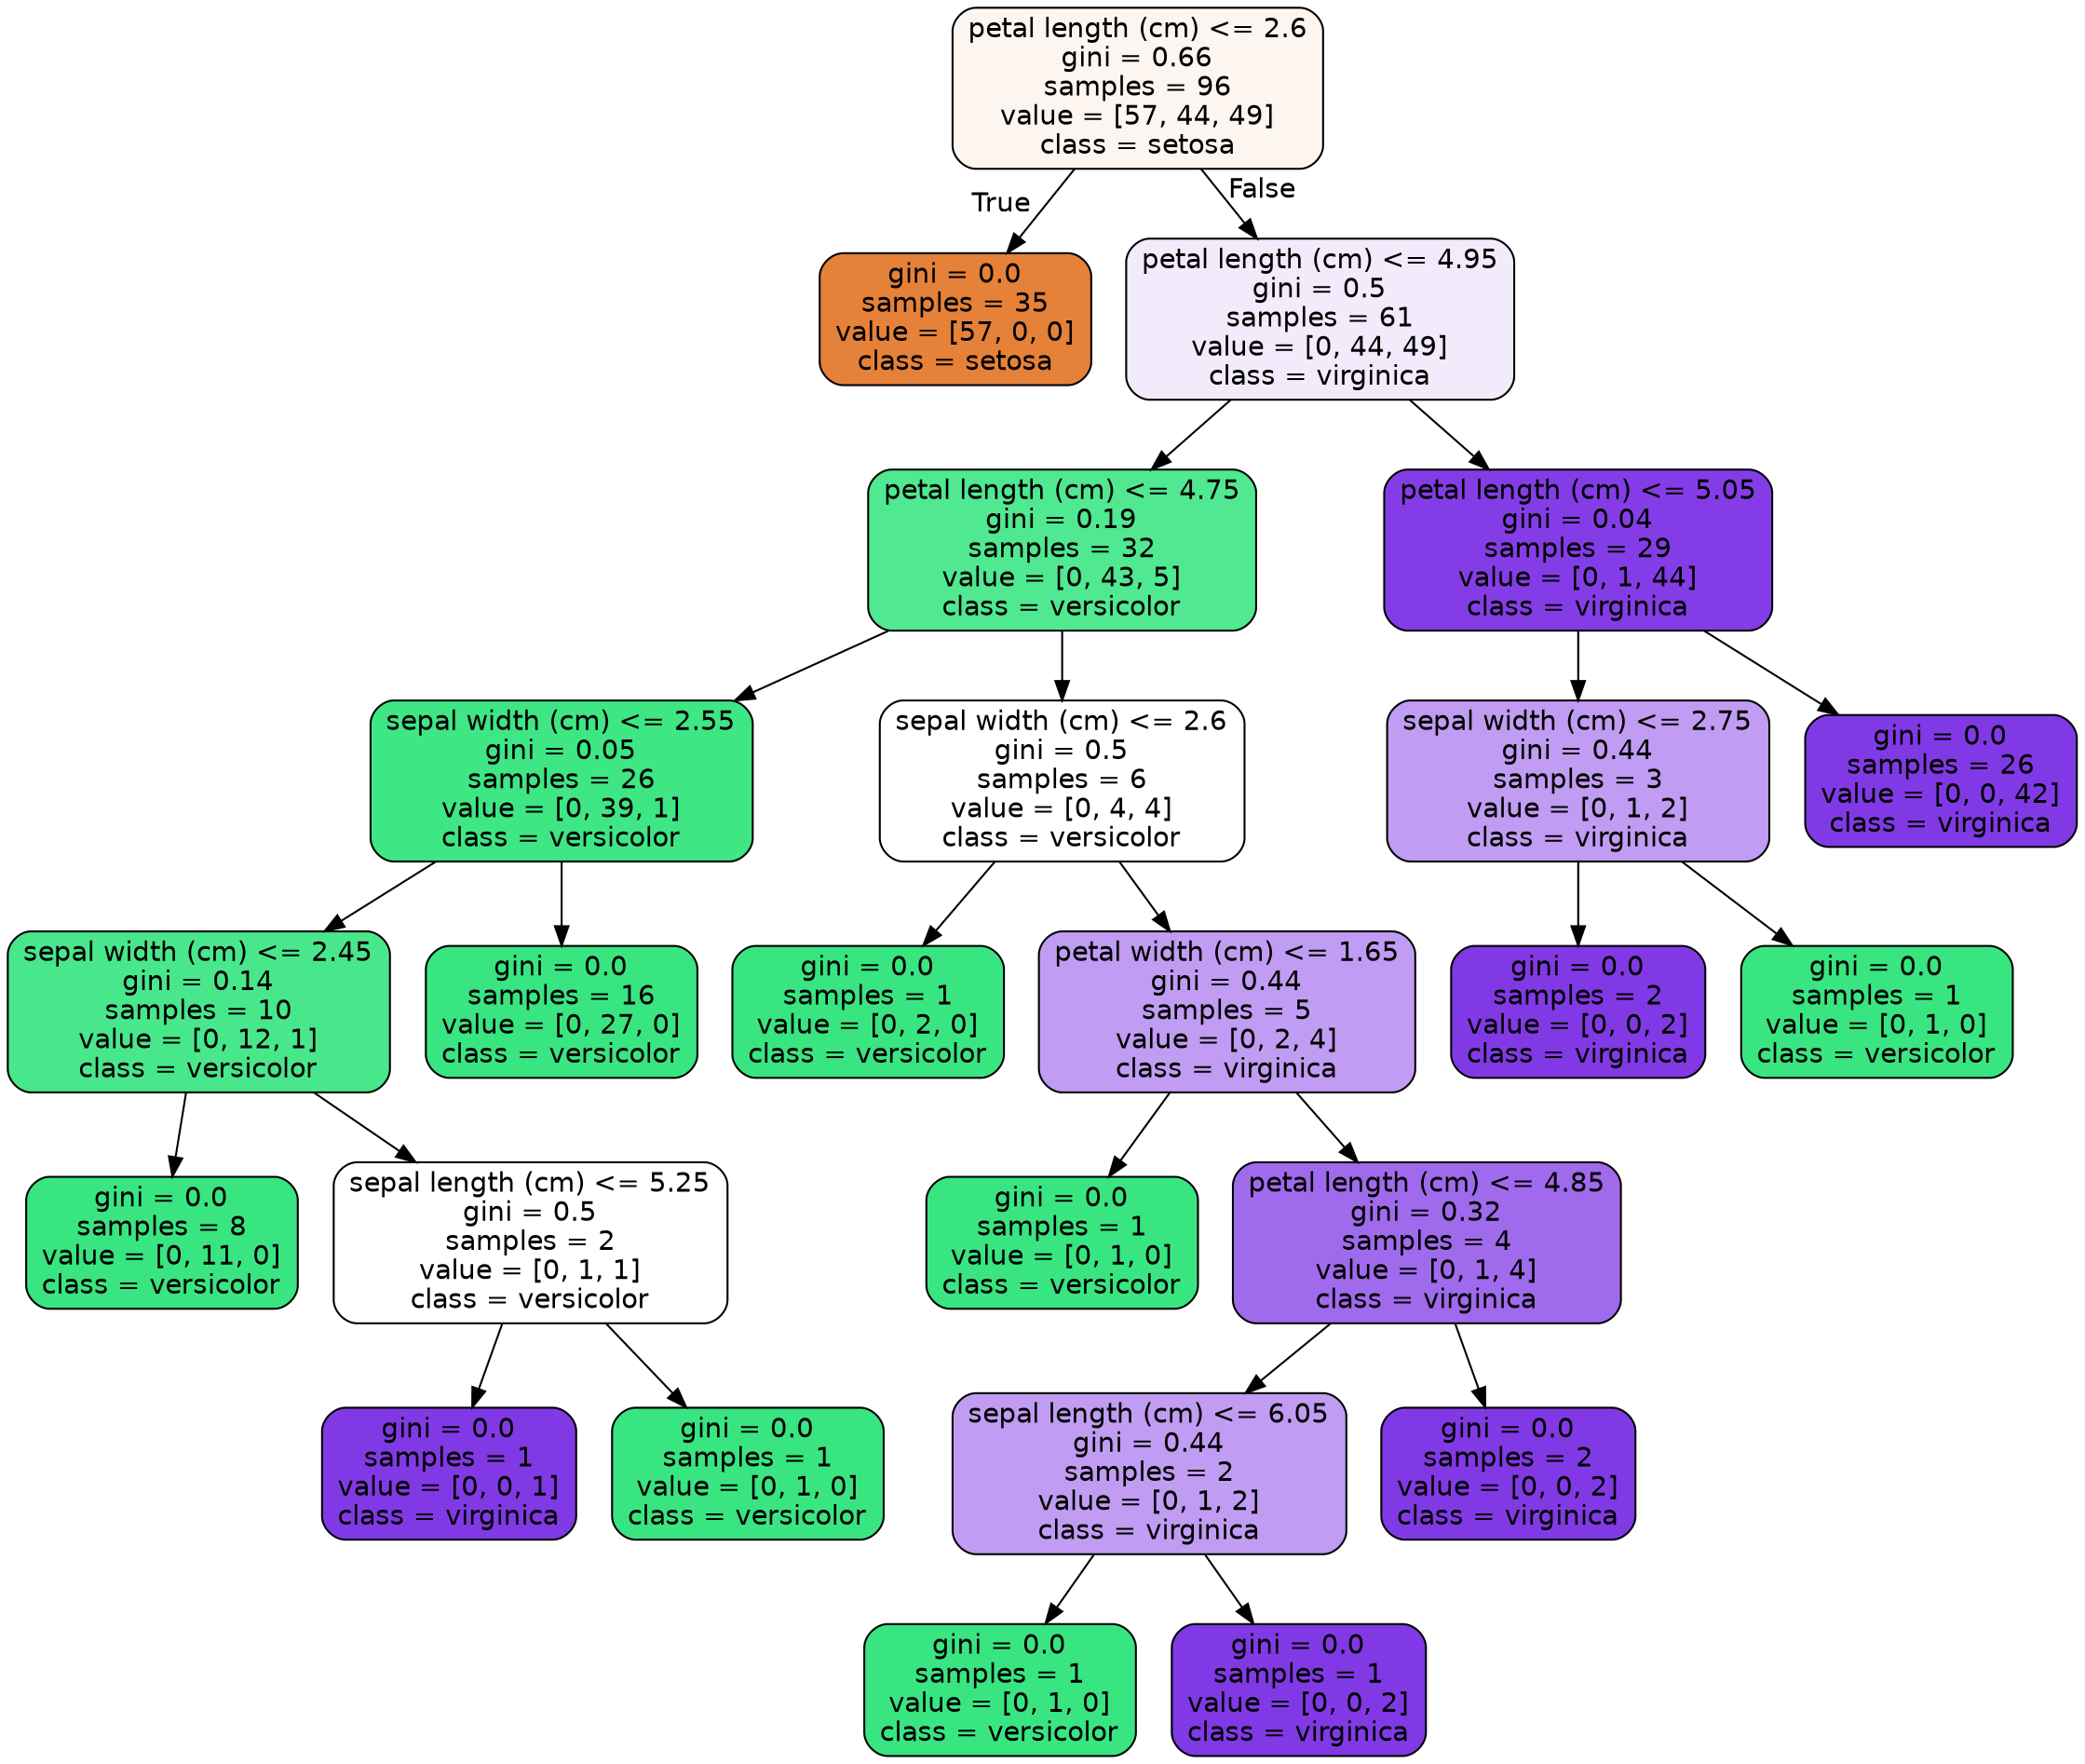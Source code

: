 digraph Tree {
node [shape=box, style="filled, rounded", color="black", fontname=helvetica] ;
edge [fontname=helvetica] ;
0 [label="petal length (cm) <= 2.6\ngini = 0.66\nsamples = 96\nvalue = [57, 44, 49]\nclass = setosa", fillcolor="#fdf5ef"] ;
1 [label="gini = 0.0\nsamples = 35\nvalue = [57, 0, 0]\nclass = setosa", fillcolor="#e58139"] ;
0 -> 1 [labeldistance=2.5, labelangle=45, headlabel="True"] ;
2 [label="petal length (cm) <= 4.95\ngini = 0.5\nsamples = 61\nvalue = [0, 44, 49]\nclass = virginica", fillcolor="#f2ebfc"] ;
0 -> 2 [labeldistance=2.5, labelangle=-45, headlabel="False"] ;
3 [label="petal length (cm) <= 4.75\ngini = 0.19\nsamples = 32\nvalue = [0, 43, 5]\nclass = versicolor", fillcolor="#50e890"] ;
2 -> 3 ;
4 [label="sepal width (cm) <= 2.55\ngini = 0.05\nsamples = 26\nvalue = [0, 39, 1]\nclass = versicolor", fillcolor="#3ee684"] ;
3 -> 4 ;
5 [label="sepal width (cm) <= 2.45\ngini = 0.14\nsamples = 10\nvalue = [0, 12, 1]\nclass = versicolor", fillcolor="#49e78c"] ;
4 -> 5 ;
6 [label="gini = 0.0\nsamples = 8\nvalue = [0, 11, 0]\nclass = versicolor", fillcolor="#39e581"] ;
5 -> 6 ;
7 [label="sepal length (cm) <= 5.25\ngini = 0.5\nsamples = 2\nvalue = [0, 1, 1]\nclass = versicolor", fillcolor="#ffffff"] ;
5 -> 7 ;
8 [label="gini = 0.0\nsamples = 1\nvalue = [0, 0, 1]\nclass = virginica", fillcolor="#8139e5"] ;
7 -> 8 ;
9 [label="gini = 0.0\nsamples = 1\nvalue = [0, 1, 0]\nclass = versicolor", fillcolor="#39e581"] ;
7 -> 9 ;
10 [label="gini = 0.0\nsamples = 16\nvalue = [0, 27, 0]\nclass = versicolor", fillcolor="#39e581"] ;
4 -> 10 ;
11 [label="sepal width (cm) <= 2.6\ngini = 0.5\nsamples = 6\nvalue = [0, 4, 4]\nclass = versicolor", fillcolor="#ffffff"] ;
3 -> 11 ;
12 [label="gini = 0.0\nsamples = 1\nvalue = [0, 2, 0]\nclass = versicolor", fillcolor="#39e581"] ;
11 -> 12 ;
13 [label="petal width (cm) <= 1.65\ngini = 0.44\nsamples = 5\nvalue = [0, 2, 4]\nclass = virginica", fillcolor="#c09cf2"] ;
11 -> 13 ;
14 [label="gini = 0.0\nsamples = 1\nvalue = [0, 1, 0]\nclass = versicolor", fillcolor="#39e581"] ;
13 -> 14 ;
15 [label="petal length (cm) <= 4.85\ngini = 0.32\nsamples = 4\nvalue = [0, 1, 4]\nclass = virginica", fillcolor="#a06aec"] ;
13 -> 15 ;
16 [label="sepal length (cm) <= 6.05\ngini = 0.44\nsamples = 2\nvalue = [0, 1, 2]\nclass = virginica", fillcolor="#c09cf2"] ;
15 -> 16 ;
17 [label="gini = 0.0\nsamples = 1\nvalue = [0, 1, 0]\nclass = versicolor", fillcolor="#39e581"] ;
16 -> 17 ;
18 [label="gini = 0.0\nsamples = 1\nvalue = [0, 0, 2]\nclass = virginica", fillcolor="#8139e5"] ;
16 -> 18 ;
19 [label="gini = 0.0\nsamples = 2\nvalue = [0, 0, 2]\nclass = virginica", fillcolor="#8139e5"] ;
15 -> 19 ;
20 [label="petal length (cm) <= 5.05\ngini = 0.04\nsamples = 29\nvalue = [0, 1, 44]\nclass = virginica", fillcolor="#843de6"] ;
2 -> 20 ;
21 [label="sepal width (cm) <= 2.75\ngini = 0.44\nsamples = 3\nvalue = [0, 1, 2]\nclass = virginica", fillcolor="#c09cf2"] ;
20 -> 21 ;
22 [label="gini = 0.0\nsamples = 2\nvalue = [0, 0, 2]\nclass = virginica", fillcolor="#8139e5"] ;
21 -> 22 ;
23 [label="gini = 0.0\nsamples = 1\nvalue = [0, 1, 0]\nclass = versicolor", fillcolor="#39e581"] ;
21 -> 23 ;
24 [label="gini = 0.0\nsamples = 26\nvalue = [0, 0, 42]\nclass = virginica", fillcolor="#8139e5"] ;
20 -> 24 ;
}